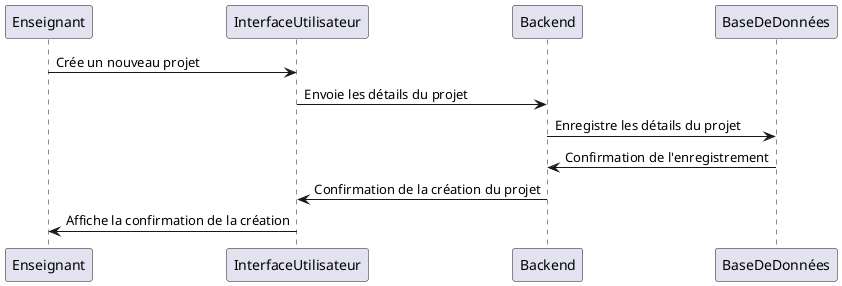@startuml
participant Enseignant
participant InterfaceUtilisateur
participant Backend
participant BaseDeDonnées

Enseignant -> InterfaceUtilisateur : Crée un nouveau projet
InterfaceUtilisateur -> Backend : Envoie les détails du projet
Backend -> BaseDeDonnées : Enregistre les détails du projet
BaseDeDonnées -> Backend : Confirmation de l'enregistrement
Backend -> InterfaceUtilisateur : Confirmation de la création du projet
InterfaceUtilisateur -> Enseignant : Affiche la confirmation de la création
@enduml
